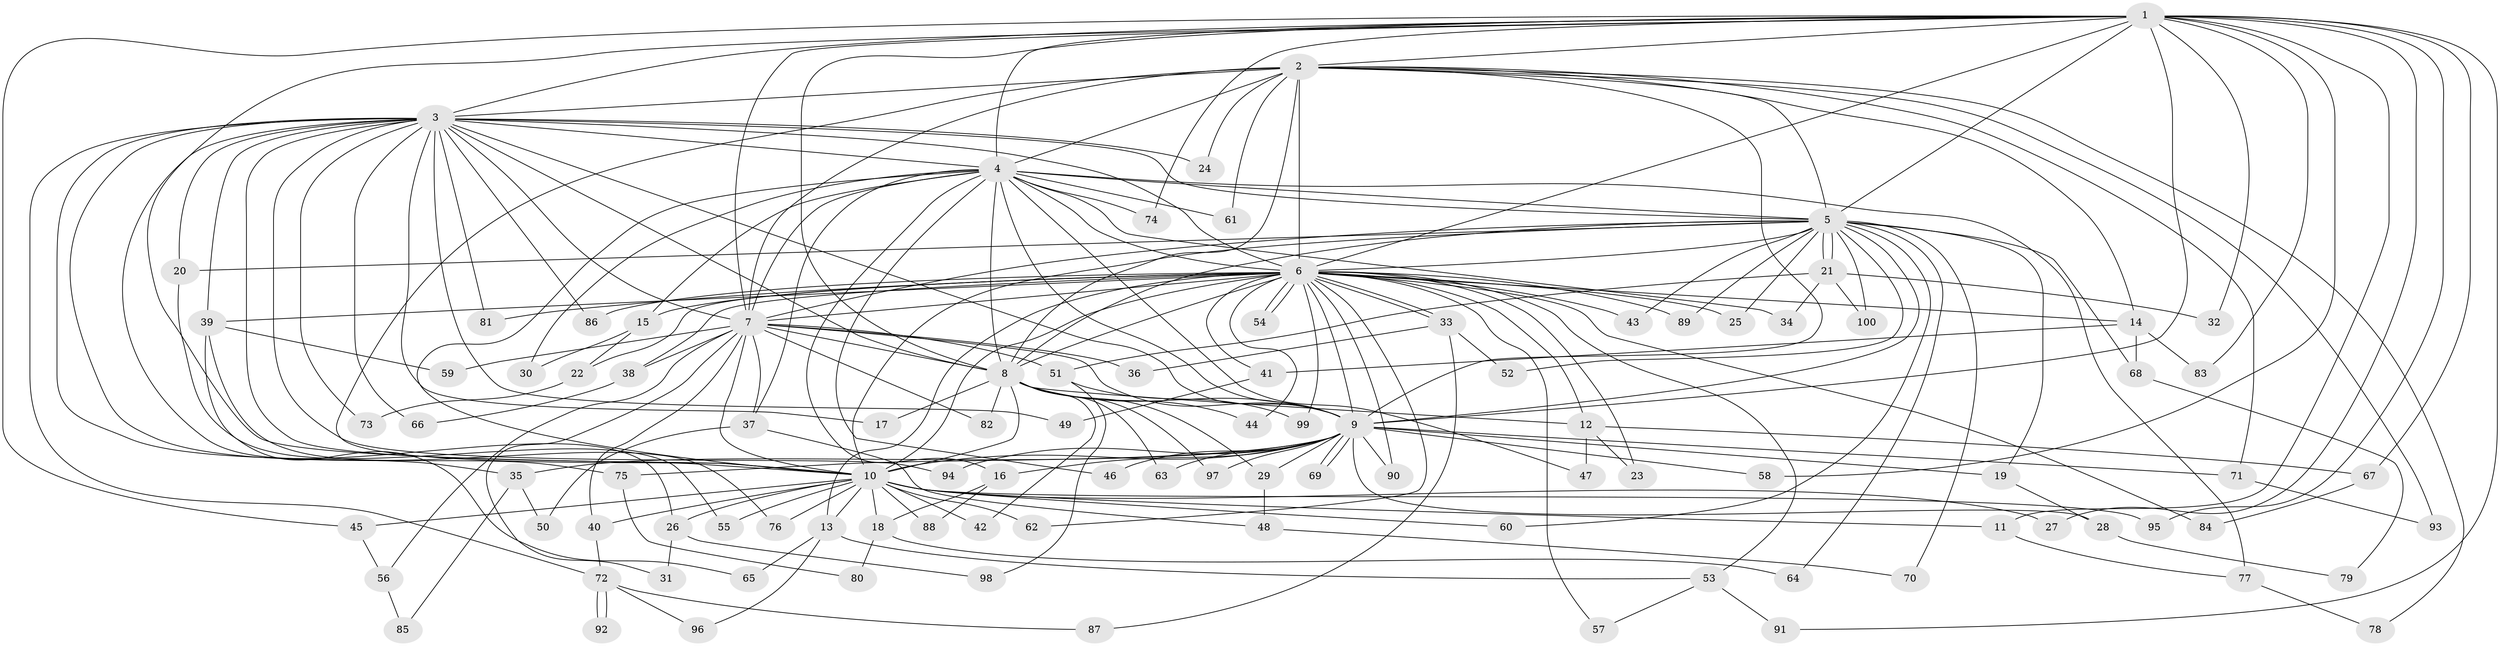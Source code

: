// Generated by graph-tools (version 1.1) at 2025/11/02/21/25 10:11:08]
// undirected, 100 vertices, 225 edges
graph export_dot {
graph [start="1"]
  node [color=gray90,style=filled];
  1;
  2;
  3;
  4;
  5;
  6;
  7;
  8;
  9;
  10;
  11;
  12;
  13;
  14;
  15;
  16;
  17;
  18;
  19;
  20;
  21;
  22;
  23;
  24;
  25;
  26;
  27;
  28;
  29;
  30;
  31;
  32;
  33;
  34;
  35;
  36;
  37;
  38;
  39;
  40;
  41;
  42;
  43;
  44;
  45;
  46;
  47;
  48;
  49;
  50;
  51;
  52;
  53;
  54;
  55;
  56;
  57;
  58;
  59;
  60;
  61;
  62;
  63;
  64;
  65;
  66;
  67;
  68;
  69;
  70;
  71;
  72;
  73;
  74;
  75;
  76;
  77;
  78;
  79;
  80;
  81;
  82;
  83;
  84;
  85;
  86;
  87;
  88;
  89;
  90;
  91;
  92;
  93;
  94;
  95;
  96;
  97;
  98;
  99;
  100;
  1 -- 2;
  1 -- 3;
  1 -- 4;
  1 -- 5;
  1 -- 6;
  1 -- 7;
  1 -- 8;
  1 -- 9;
  1 -- 10;
  1 -- 11;
  1 -- 27;
  1 -- 32;
  1 -- 45;
  1 -- 58;
  1 -- 67;
  1 -- 74;
  1 -- 83;
  1 -- 91;
  1 -- 95;
  2 -- 3;
  2 -- 4;
  2 -- 5;
  2 -- 6;
  2 -- 7;
  2 -- 8;
  2 -- 9;
  2 -- 10;
  2 -- 14;
  2 -- 24;
  2 -- 61;
  2 -- 71;
  2 -- 78;
  2 -- 93;
  3 -- 4;
  3 -- 5;
  3 -- 6;
  3 -- 7;
  3 -- 8;
  3 -- 9;
  3 -- 10;
  3 -- 17;
  3 -- 20;
  3 -- 24;
  3 -- 26;
  3 -- 35;
  3 -- 39;
  3 -- 49;
  3 -- 66;
  3 -- 72;
  3 -- 73;
  3 -- 75;
  3 -- 81;
  3 -- 86;
  3 -- 94;
  4 -- 5;
  4 -- 6;
  4 -- 7;
  4 -- 8;
  4 -- 9;
  4 -- 10;
  4 -- 15;
  4 -- 16;
  4 -- 30;
  4 -- 34;
  4 -- 37;
  4 -- 46;
  4 -- 47;
  4 -- 61;
  4 -- 74;
  4 -- 77;
  5 -- 6;
  5 -- 7;
  5 -- 8;
  5 -- 9;
  5 -- 10;
  5 -- 19;
  5 -- 20;
  5 -- 21;
  5 -- 21;
  5 -- 25;
  5 -- 43;
  5 -- 52;
  5 -- 60;
  5 -- 64;
  5 -- 68;
  5 -- 70;
  5 -- 89;
  5 -- 100;
  6 -- 7;
  6 -- 8;
  6 -- 9;
  6 -- 10;
  6 -- 12;
  6 -- 13;
  6 -- 14;
  6 -- 15;
  6 -- 22;
  6 -- 23;
  6 -- 25;
  6 -- 33;
  6 -- 33;
  6 -- 38;
  6 -- 39;
  6 -- 41;
  6 -- 43;
  6 -- 44;
  6 -- 53;
  6 -- 54;
  6 -- 54;
  6 -- 57;
  6 -- 62;
  6 -- 81;
  6 -- 84;
  6 -- 86;
  6 -- 89;
  6 -- 90;
  6 -- 99;
  7 -- 8;
  7 -- 9;
  7 -- 10;
  7 -- 31;
  7 -- 36;
  7 -- 37;
  7 -- 38;
  7 -- 40;
  7 -- 51;
  7 -- 56;
  7 -- 59;
  7 -- 82;
  8 -- 9;
  8 -- 10;
  8 -- 12;
  8 -- 17;
  8 -- 29;
  8 -- 42;
  8 -- 44;
  8 -- 63;
  8 -- 82;
  8 -- 97;
  9 -- 10;
  9 -- 16;
  9 -- 19;
  9 -- 28;
  9 -- 29;
  9 -- 35;
  9 -- 46;
  9 -- 58;
  9 -- 63;
  9 -- 69;
  9 -- 69;
  9 -- 71;
  9 -- 75;
  9 -- 90;
  9 -- 94;
  9 -- 97;
  10 -- 11;
  10 -- 13;
  10 -- 18;
  10 -- 26;
  10 -- 27;
  10 -- 40;
  10 -- 42;
  10 -- 45;
  10 -- 55;
  10 -- 60;
  10 -- 62;
  10 -- 76;
  10 -- 88;
  10 -- 95;
  11 -- 77;
  12 -- 23;
  12 -- 47;
  12 -- 67;
  13 -- 53;
  13 -- 65;
  13 -- 96;
  14 -- 41;
  14 -- 68;
  14 -- 83;
  15 -- 22;
  15 -- 30;
  16 -- 18;
  16 -- 88;
  18 -- 64;
  18 -- 80;
  19 -- 28;
  20 -- 55;
  21 -- 32;
  21 -- 34;
  21 -- 51;
  21 -- 100;
  22 -- 73;
  26 -- 31;
  26 -- 98;
  28 -- 79;
  29 -- 48;
  33 -- 36;
  33 -- 52;
  33 -- 87;
  35 -- 50;
  35 -- 85;
  37 -- 48;
  37 -- 50;
  38 -- 66;
  39 -- 59;
  39 -- 65;
  39 -- 76;
  40 -- 72;
  41 -- 49;
  45 -- 56;
  48 -- 70;
  51 -- 98;
  51 -- 99;
  53 -- 57;
  53 -- 91;
  56 -- 85;
  67 -- 84;
  68 -- 79;
  71 -- 93;
  72 -- 87;
  72 -- 92;
  72 -- 92;
  72 -- 96;
  75 -- 80;
  77 -- 78;
}
